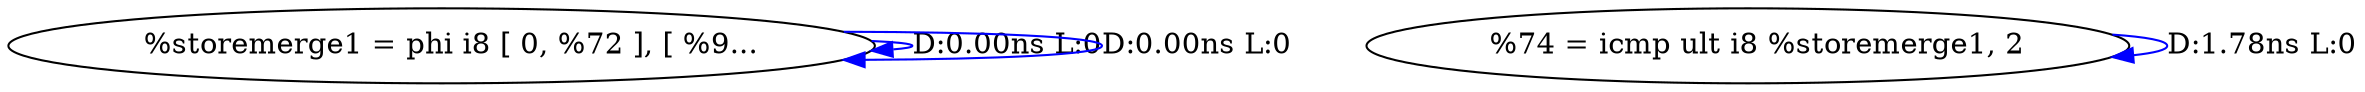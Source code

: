 digraph {
Node0x4099550[label="  %storemerge1 = phi i8 [ 0, %72 ], [ %9..."];
Node0x4099550 -> Node0x4099550[label="D:0.00ns L:0",color=blue];
Node0x4099550 -> Node0x4099550[label="D:0.00ns L:0",color=blue];
Node0x40d47a0[label="  %74 = icmp ult i8 %storemerge1, 2"];
Node0x40d47a0 -> Node0x40d47a0[label="D:1.78ns L:0",color=blue];
}

